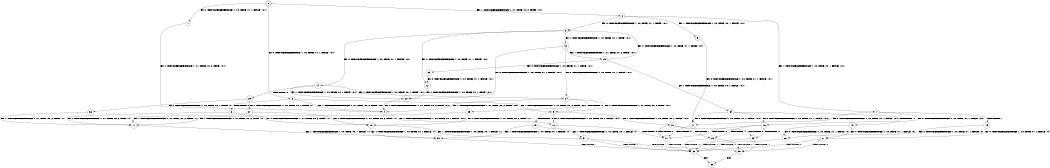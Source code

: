 digraph BCG {
size = "7, 10.5";
center = TRUE;
node [shape = circle];
0 [peripheries = 2];
0 -> 1 [label = "EX !0 !ATOMIC_EXCH_BRANCH (1, +0, TRUE, +1, 1, FALSE) !:0:1:"];
0 -> 2 [label = "EX !1 !ATOMIC_EXCH_BRANCH (1, +1, TRUE, +0, 2, TRUE) !:0:1:"];
0 -> 3 [label = "EX !0 !ATOMIC_EXCH_BRANCH (1, +0, TRUE, +1, 1, FALSE) !:0:1:"];
1 -> 4 [label = "EX !1 !ATOMIC_EXCH_BRANCH (1, +1, TRUE, +0, 2, TRUE) !:0:1:"];
2 -> 5 [label = "EX !1 !ATOMIC_EXCH_BRANCH (1, +0, TRUE, +0, 1, FALSE) !:0:1:"];
2 -> 6 [label = "EX !0 !ATOMIC_EXCH_BRANCH (1, +0, TRUE, +1, 1, TRUE) !:0:1:"];
2 -> 7 [label = "EX !1 !ATOMIC_EXCH_BRANCH (1, +0, TRUE, +0, 1, FALSE) !:0:1:"];
3 -> 4 [label = "EX !1 !ATOMIC_EXCH_BRANCH (1, +1, TRUE, +0, 2, TRUE) !:0:1:"];
3 -> 8 [label = "TERMINATE !0"];
3 -> 9 [label = "EX !1 !ATOMIC_EXCH_BRANCH (1, +1, TRUE, +0, 2, TRUE) !:0:1:"];
4 -> 10 [label = "EX !1 !ATOMIC_EXCH_BRANCH (1, +0, TRUE, +0, 1, FALSE) !:0:1:"];
5 -> 11 [label = "EX !0 !ATOMIC_EXCH_BRANCH (1, +0, TRUE, +1, 1, FALSE) !:0:1:"];
6 -> 12 [label = "EX !0 !ATOMIC_EXCH_BRANCH (1, +0, TRUE, +1, 1, FALSE) !:0:1:"];
6 -> 13 [label = "EX !1 !ATOMIC_EXCH_BRANCH (1, +0, TRUE, +0, 1, TRUE) !:0:1:"];
6 -> 14 [label = "EX !0 !ATOMIC_EXCH_BRANCH (1, +0, TRUE, +1, 1, FALSE) !:0:1:"];
7 -> 11 [label = "EX !0 !ATOMIC_EXCH_BRANCH (1, +0, TRUE, +1, 1, FALSE) !:0:1:"];
7 -> 15 [label = "TERMINATE !1"];
7 -> 16 [label = "EX !0 !ATOMIC_EXCH_BRANCH (1, +0, TRUE, +1, 1, FALSE) !:0:1:"];
8 -> 17 [label = "EX !1 !ATOMIC_EXCH_BRANCH (1, +1, TRUE, +0, 2, TRUE) !:1:"];
8 -> 18 [label = "EX !1 !ATOMIC_EXCH_BRANCH (1, +1, TRUE, +0, 2, TRUE) !:1:"];
9 -> 10 [label = "EX !1 !ATOMIC_EXCH_BRANCH (1, +0, TRUE, +0, 1, FALSE) !:0:1:"];
9 -> 19 [label = "TERMINATE !0"];
9 -> 20 [label = "EX !1 !ATOMIC_EXCH_BRANCH (1, +0, TRUE, +0, 1, FALSE) !:0:1:"];
10 -> 21 [label = "TERMINATE !0"];
11 -> 21 [label = "TERMINATE !0"];
12 -> 22 [label = "EX !1 !ATOMIC_EXCH_BRANCH (1, +0, TRUE, +0, 1, TRUE) !:0:1:"];
13 -> 22 [label = "EX !0 !ATOMIC_EXCH_BRANCH (1, +0, TRUE, +1, 1, FALSE) !:0:1:"];
13 -> 23 [label = "EX !1 !ATOMIC_EXCH_BRANCH (1, +1, TRUE, +0, 2, TRUE) !:0:1:"];
13 -> 24 [label = "EX !0 !ATOMIC_EXCH_BRANCH (1, +0, TRUE, +1, 1, FALSE) !:0:1:"];
14 -> 22 [label = "EX !1 !ATOMIC_EXCH_BRANCH (1, +0, TRUE, +0, 1, TRUE) !:0:1:"];
14 -> 25 [label = "TERMINATE !0"];
14 -> 24 [label = "EX !1 !ATOMIC_EXCH_BRANCH (1, +0, TRUE, +0, 1, TRUE) !:0:1:"];
15 -> 26 [label = "EX !0 !ATOMIC_EXCH_BRANCH (1, +0, TRUE, +1, 1, FALSE) !:0:"];
15 -> 27 [label = "EX !0 !ATOMIC_EXCH_BRANCH (1, +0, TRUE, +1, 1, FALSE) !:0:"];
16 -> 21 [label = "TERMINATE !0"];
16 -> 28 [label = "TERMINATE !1"];
16 -> 29 [label = "TERMINATE !0"];
17 -> 30 [label = "EX !1 !ATOMIC_EXCH_BRANCH (1, +0, TRUE, +0, 1, FALSE) !:1:"];
18 -> 30 [label = "EX !1 !ATOMIC_EXCH_BRANCH (1, +0, TRUE, +0, 1, FALSE) !:1:"];
18 -> 31 [label = "EX !1 !ATOMIC_EXCH_BRANCH (1, +0, TRUE, +0, 1, FALSE) !:1:"];
19 -> 30 [label = "EX !1 !ATOMIC_EXCH_BRANCH (1, +0, TRUE, +0, 1, FALSE) !:1:"];
19 -> 31 [label = "EX !1 !ATOMIC_EXCH_BRANCH (1, +0, TRUE, +0, 1, FALSE) !:1:"];
20 -> 21 [label = "TERMINATE !0"];
20 -> 28 [label = "TERMINATE !1"];
20 -> 29 [label = "TERMINATE !0"];
21 -> 32 [label = "TERMINATE !1"];
22 -> 4 [label = "EX !1 !ATOMIC_EXCH_BRANCH (1, +1, TRUE, +0, 2, TRUE) !:0:1:"];
23 -> 33 [label = "EX !0 !ATOMIC_EXCH_BRANCH (1, +0, TRUE, +1, 1, TRUE) !:0:1:"];
23 -> 34 [label = "EX !1 !ATOMIC_EXCH_BRANCH (1, +0, TRUE, +0, 1, FALSE) !:0:1:"];
23 -> 6 [label = "EX !0 !ATOMIC_EXCH_BRANCH (1, +0, TRUE, +1, 1, TRUE) !:0:1:"];
24 -> 4 [label = "EX !1 !ATOMIC_EXCH_BRANCH (1, +1, TRUE, +0, 2, TRUE) !:0:1:"];
24 -> 35 [label = "TERMINATE !0"];
24 -> 9 [label = "EX !1 !ATOMIC_EXCH_BRANCH (1, +1, TRUE, +0, 2, TRUE) !:0:1:"];
25 -> 36 [label = "EX !1 !ATOMIC_EXCH_BRANCH (1, +0, TRUE, +0, 1, TRUE) !:1:"];
25 -> 37 [label = "EX !1 !ATOMIC_EXCH_BRANCH (1, +0, TRUE, +0, 1, TRUE) !:1:"];
26 -> 32 [label = "TERMINATE !0"];
27 -> 32 [label = "TERMINATE !0"];
27 -> 38 [label = "TERMINATE !0"];
28 -> 32 [label = "TERMINATE !0"];
28 -> 38 [label = "TERMINATE !0"];
29 -> 32 [label = "TERMINATE !1"];
29 -> 38 [label = "TERMINATE !1"];
30 -> 32 [label = "TERMINATE !1"];
31 -> 32 [label = "TERMINATE !1"];
31 -> 38 [label = "TERMINATE !1"];
32 -> 39 [label = "exit"];
33 -> 12 [label = "EX !0 !ATOMIC_EXCH_BRANCH (1, +0, TRUE, +1, 1, FALSE) !:0:1:"];
34 -> 11 [label = "EX !0 !ATOMIC_EXCH_BRANCH (1, +0, TRUE, +1, 1, FALSE) !:0:1:"];
34 -> 40 [label = "TERMINATE !1"];
34 -> 16 [label = "EX !0 !ATOMIC_EXCH_BRANCH (1, +0, TRUE, +1, 1, FALSE) !:0:1:"];
35 -> 17 [label = "EX !1 !ATOMIC_EXCH_BRANCH (1, +1, TRUE, +0, 2, TRUE) !:1:"];
35 -> 18 [label = "EX !1 !ATOMIC_EXCH_BRANCH (1, +1, TRUE, +0, 2, TRUE) !:1:"];
36 -> 17 [label = "EX !1 !ATOMIC_EXCH_BRANCH (1, +1, TRUE, +0, 2, TRUE) !:1:"];
37 -> 17 [label = "EX !1 !ATOMIC_EXCH_BRANCH (1, +1, TRUE, +0, 2, TRUE) !:1:"];
37 -> 18 [label = "EX !1 !ATOMIC_EXCH_BRANCH (1, +1, TRUE, +0, 2, TRUE) !:1:"];
38 -> 39 [label = "exit"];
40 -> 26 [label = "EX !0 !ATOMIC_EXCH_BRANCH (1, +0, TRUE, +1, 1, FALSE) !:0:"];
40 -> 27 [label = "EX !0 !ATOMIC_EXCH_BRANCH (1, +0, TRUE, +1, 1, FALSE) !:0:"];
}
